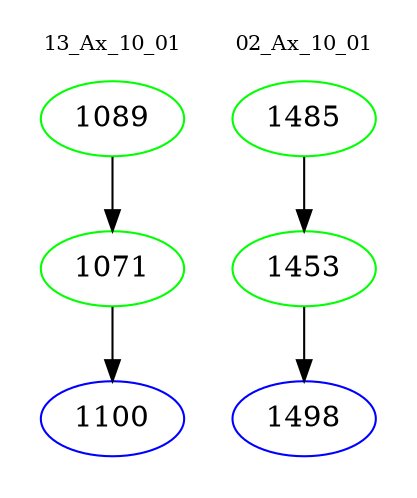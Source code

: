 digraph{
subgraph cluster_0 {
color = white
label = "13_Ax_10_01";
fontsize=10;
T0_1089 [label="1089", color="green"]
T0_1089 -> T0_1071 [color="black"]
T0_1071 [label="1071", color="green"]
T0_1071 -> T0_1100 [color="black"]
T0_1100 [label="1100", color="blue"]
}
subgraph cluster_1 {
color = white
label = "02_Ax_10_01";
fontsize=10;
T1_1485 [label="1485", color="green"]
T1_1485 -> T1_1453 [color="black"]
T1_1453 [label="1453", color="green"]
T1_1453 -> T1_1498 [color="black"]
T1_1498 [label="1498", color="blue"]
}
}
